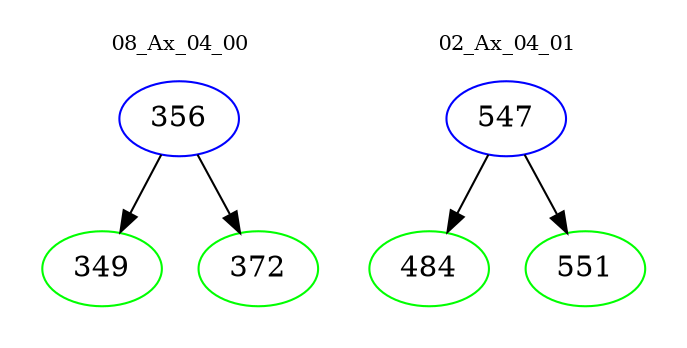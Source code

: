 digraph{
subgraph cluster_0 {
color = white
label = "08_Ax_04_00";
fontsize=10;
T0_356 [label="356", color="blue"]
T0_356 -> T0_349 [color="black"]
T0_349 [label="349", color="green"]
T0_356 -> T0_372 [color="black"]
T0_372 [label="372", color="green"]
}
subgraph cluster_1 {
color = white
label = "02_Ax_04_01";
fontsize=10;
T1_547 [label="547", color="blue"]
T1_547 -> T1_484 [color="black"]
T1_484 [label="484", color="green"]
T1_547 -> T1_551 [color="black"]
T1_551 [label="551", color="green"]
}
}
